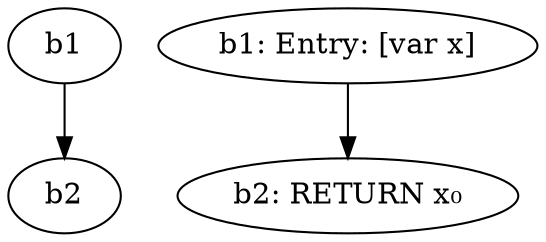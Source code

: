 digraph g {
  d1 [label=b1];
  b1 [label="b1: Entry: [var x]"];
  b1 -> b2;
  d2 [label=b2];
  d1 -> d2;
  b2 [label="b2: RETURN x₀"];
}
